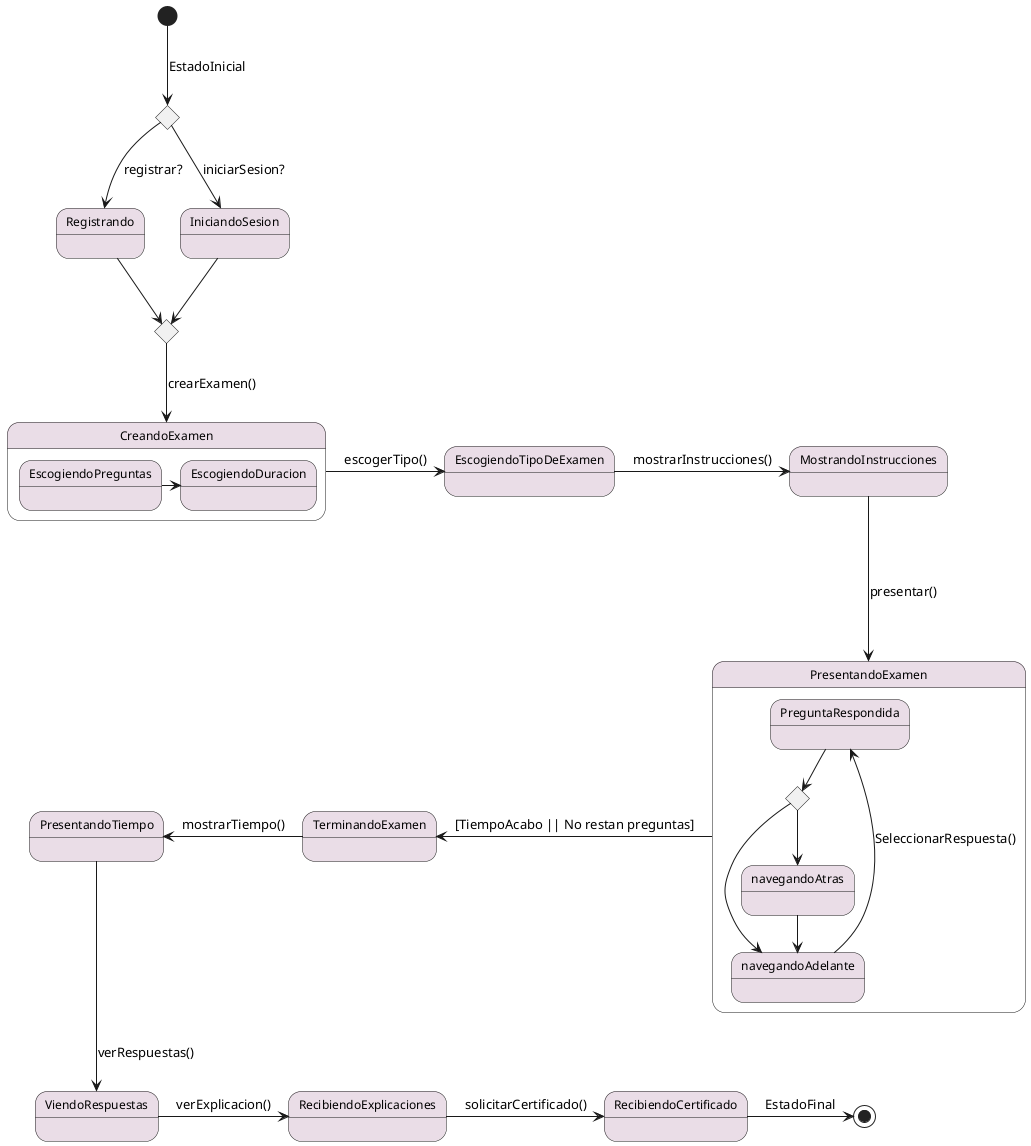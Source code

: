 /'1. Registrando
2. Iniciando Sesin - 
3. Creando examenes
4. Escogiendo nmero de preguntas y duracin
5. Escogiendo tipo de examen
6. Mostrando instrucciones
7. Presentando examen
8. Viendo progreso
9. Navegando hacia atrs
10. Navegando hacia adelante
11. Terminando examen
11.1 Tiempo acabado
11.2 Presentando mensaje de tiempo acabado
12. Viendo resultado
13. Recibiendo explicaciones
14. Recibiendo certificado
'/

@startuml estadop

/' ESTILOS '/

skinparam state{
    BackgroundColor #EADDE7
    FontSize 12
}

/' DECLARACIONES INICIALES '/

state initialCondition <<choice>> 
state finalCondition <<choice>>

/' DECLARACIONES CREANDO EXAMEN'/

state CreandoExamen {
 state EscogiendoPreguntas
 state EscogiendoDuracion
}

/' DECLARACIONES PRESENTANDO EXAMEN '/

state PresentandoExamen {
    state PreguntaRespondida
    state condicionPregunta <<choice>>
    state navegandoAdelante
    state navegandoAtras
}

/' ESTADO INICIAL '/

[*] -d-> initialCondition: EstadoInicial
initialCondition -d-> Registrando: registrar?
initialCondition -d-> IniciandoSesion: iniciarSesion?
Registrando -d-> finalCondition
IniciandoSesion -d-> finalCondition
finalCondition -d-> CreandoExamen: crearExamen()

/' ESTADO CREANDO EXAMEN '/

EscogiendoPreguntas -r-> EscogiendoDuracion
CreandoExamen -r-> EscogiendoTipoDeExamen: escogerTipo()
EscogiendoTipoDeExamen -r-> MostrandoInstrucciones: mostrarInstrucciones()
MostrandoInstrucciones -d--> PresentandoExamen: presentar()

/' ESTADO PRESENTANDO EXAMEN '/

PreguntaRespondida --> condicionPregunta
condicionPregunta --> navegandoAtras
condicionPregunta --> navegandoAdelante
navegandoAtras --> navegandoAdelante
navegandoAdelante --> PreguntaRespondida : SeleccionarRespuesta()

/' ESTADO TERMINANDO EXAMEN '/

PresentandoExamen -l-> TerminandoExamen : [TiempoAcabo || No restan preguntas]

TerminandoExamen -l-> PresentandoTiempo: mostrarTiempo()
PresentandoTiempo -d-> ViendoRespuestas: verRespuestas()
ViendoRespuestas -r-> RecibiendoExplicaciones: verExplicacion()
RecibiendoExplicaciones -r-> RecibiendoCertificado: solicitarCertificado()
RecibiendoCertificado -r-> [*]: EstadoFinal

@enduml